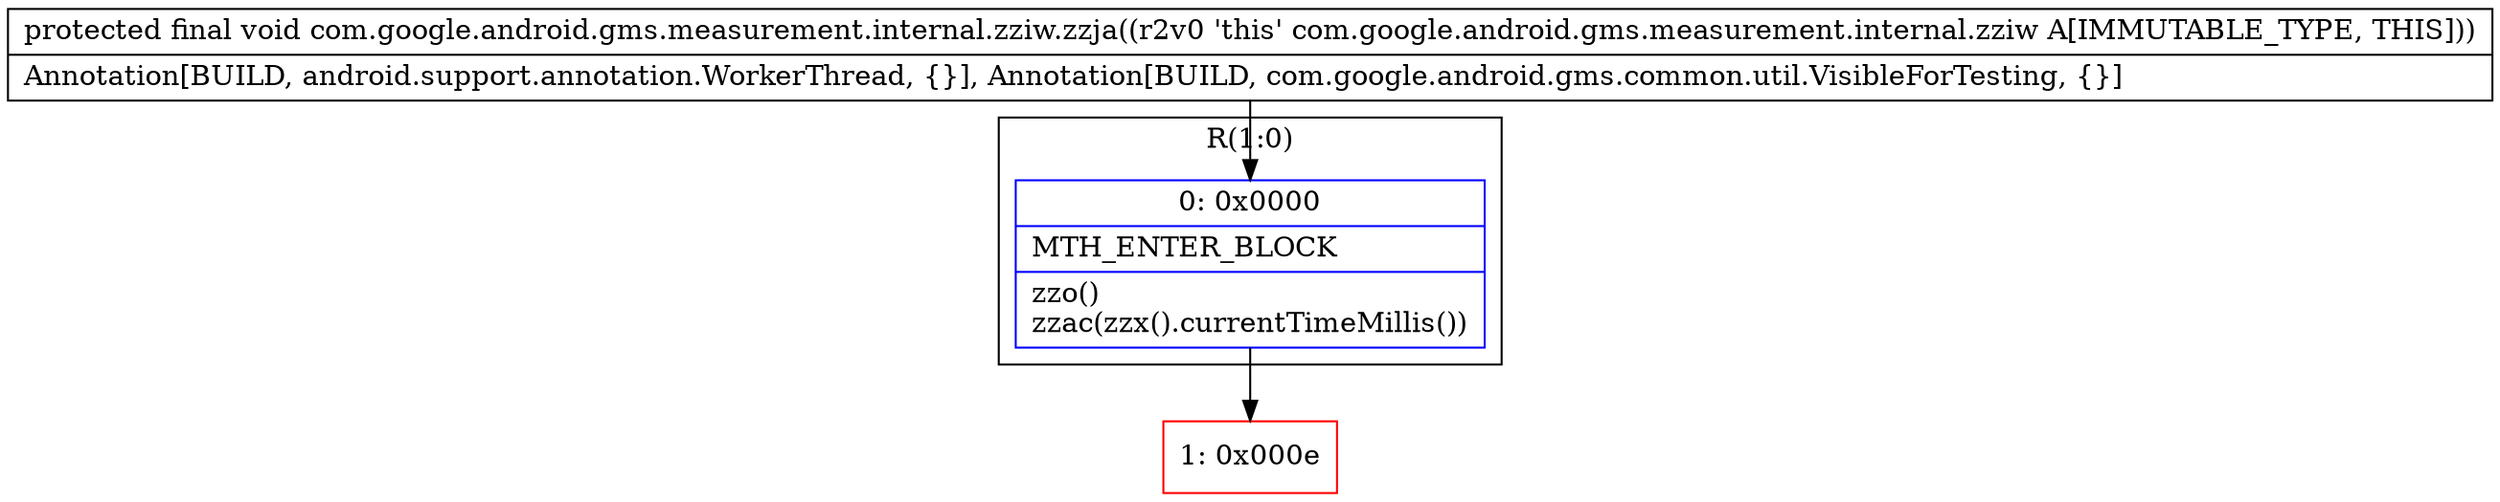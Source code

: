 digraph "CFG forcom.google.android.gms.measurement.internal.zziw.zzja()V" {
subgraph cluster_Region_894805003 {
label = "R(1:0)";
node [shape=record,color=blue];
Node_0 [shape=record,label="{0\:\ 0x0000|MTH_ENTER_BLOCK\l|zzo()\lzzac(zzx().currentTimeMillis())\l}"];
}
Node_1 [shape=record,color=red,label="{1\:\ 0x000e}"];
MethodNode[shape=record,label="{protected final void com.google.android.gms.measurement.internal.zziw.zzja((r2v0 'this' com.google.android.gms.measurement.internal.zziw A[IMMUTABLE_TYPE, THIS]))  | Annotation[BUILD, android.support.annotation.WorkerThread, \{\}], Annotation[BUILD, com.google.android.gms.common.util.VisibleForTesting, \{\}]\l}"];
MethodNode -> Node_0;
Node_0 -> Node_1;
}

